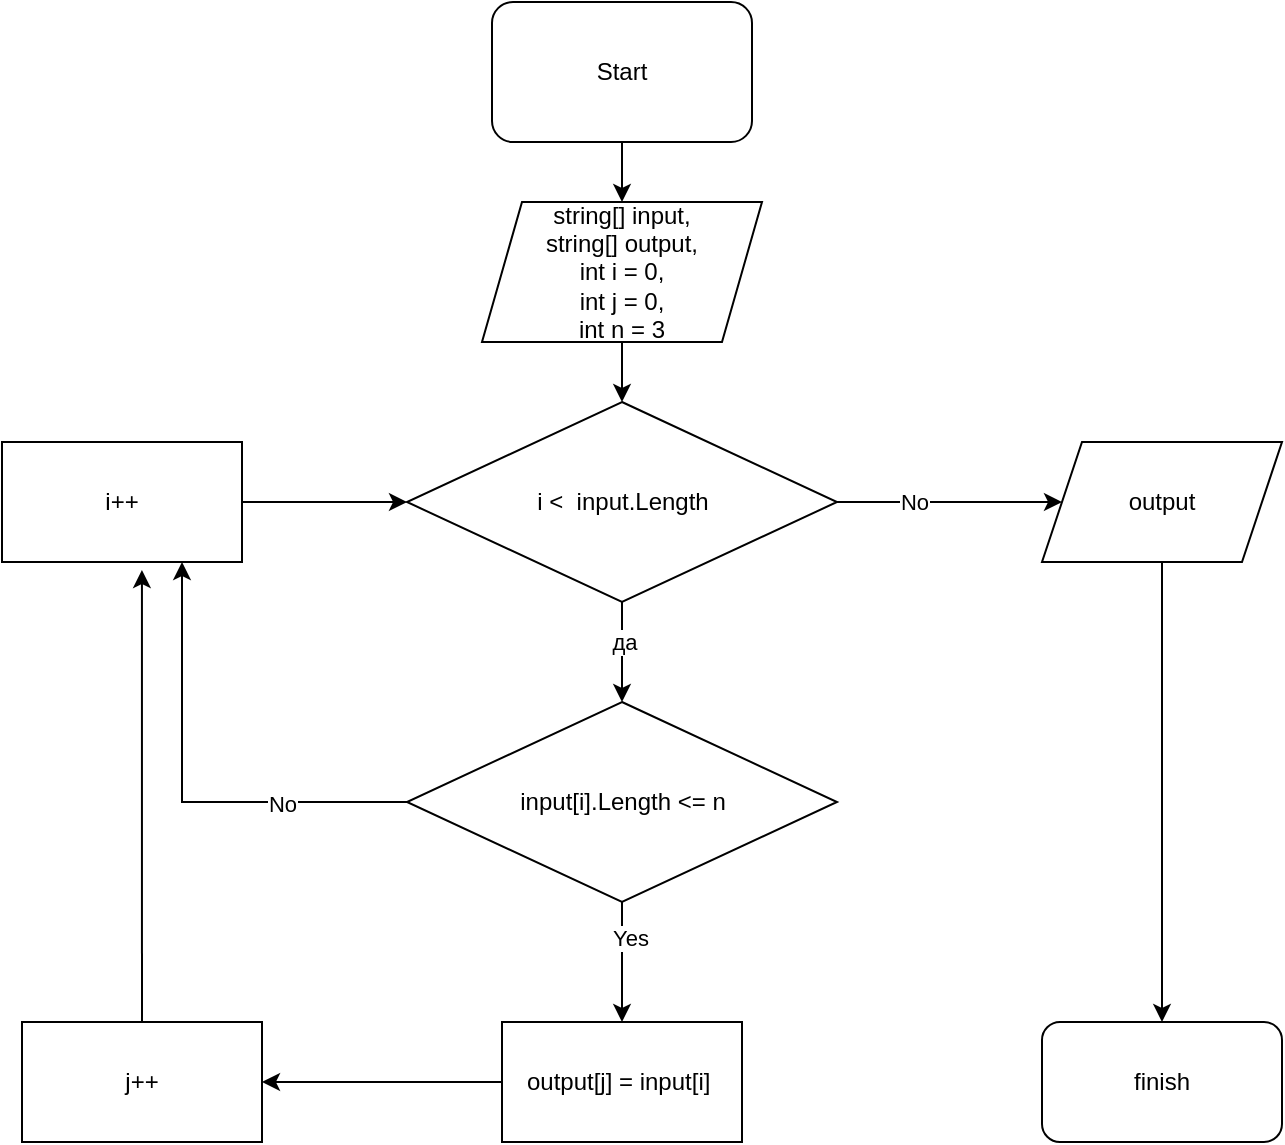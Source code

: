<mxfile>
    <diagram id="NDvxKf_Aai17WCFBkIJb" name="Page-1">
        <mxGraphModel dx="1059" dy="790" grid="1" gridSize="10" guides="1" tooltips="1" connect="1" arrows="1" fold="1" page="1" pageScale="1" pageWidth="827" pageHeight="1169" math="0" shadow="0">
            <root>
                <mxCell id="0"/>
                <mxCell id="1" parent="0"/>
                <mxCell id="C7w_M6VZB5JDLxpNxPmA-1" value="Start" style="rounded=1;whiteSpace=wrap;html=1;" parent="1" vertex="1">
                    <mxGeometry x="315" y="50" width="130" height="70" as="geometry"/>
                </mxCell>
                <mxCell id="C7w_M6VZB5JDLxpNxPmA-2" value="string[] input,&lt;br&gt;string[] output,&lt;br&gt;int i = 0,&lt;br&gt;int j = 0,&lt;br&gt;int n = 3" style="shape=parallelogram;perimeter=parallelogramPerimeter;whiteSpace=wrap;html=1;fixedSize=1;" parent="1" vertex="1">
                    <mxGeometry x="310" y="150" width="140" height="70" as="geometry"/>
                </mxCell>
                <mxCell id="C7w_M6VZB5JDLxpNxPmA-5" value="" style="edgeStyle=orthogonalEdgeStyle;rounded=0;orthogonalLoop=1;jettySize=auto;html=1;" parent="1" source="C7w_M6VZB5JDLxpNxPmA-3" target="C7w_M6VZB5JDLxpNxPmA-4" edge="1">
                    <mxGeometry relative="1" as="geometry"/>
                </mxCell>
                <mxCell id="C7w_M6VZB5JDLxpNxPmA-20" value="No" style="edgeLabel;html=1;align=center;verticalAlign=middle;resizable=0;points=[];" parent="C7w_M6VZB5JDLxpNxPmA-5" vertex="1" connectable="0">
                    <mxGeometry x="-0.327" relative="1" as="geometry">
                        <mxPoint as="offset"/>
                    </mxGeometry>
                </mxCell>
                <mxCell id="C7w_M6VZB5JDLxpNxPmA-19" value="" style="edgeStyle=orthogonalEdgeStyle;rounded=0;orthogonalLoop=1;jettySize=auto;html=1;" parent="1" source="C7w_M6VZB5JDLxpNxPmA-3" target="C7w_M6VZB5JDLxpNxPmA-18" edge="1">
                    <mxGeometry relative="1" as="geometry"/>
                </mxCell>
                <mxCell id="C7w_M6VZB5JDLxpNxPmA-21" value="да" style="edgeLabel;html=1;align=center;verticalAlign=middle;resizable=0;points=[];" parent="C7w_M6VZB5JDLxpNxPmA-19" vertex="1" connectable="0">
                    <mxGeometry x="-0.2" y="1" relative="1" as="geometry">
                        <mxPoint as="offset"/>
                    </mxGeometry>
                </mxCell>
                <mxCell id="C7w_M6VZB5JDLxpNxPmA-3" value="i &amp;lt; &amp;nbsp;input.Length" style="rhombus;whiteSpace=wrap;html=1;" parent="1" vertex="1">
                    <mxGeometry x="272.5" y="250" width="215" height="100" as="geometry"/>
                </mxCell>
                <mxCell id="C7w_M6VZB5JDLxpNxPmA-8" value="" style="edgeStyle=orthogonalEdgeStyle;rounded=0;orthogonalLoop=1;jettySize=auto;html=1;" parent="1" source="C7w_M6VZB5JDLxpNxPmA-4" target="C7w_M6VZB5JDLxpNxPmA-7" edge="1">
                    <mxGeometry relative="1" as="geometry"/>
                </mxCell>
                <mxCell id="C7w_M6VZB5JDLxpNxPmA-4" value="output" style="shape=parallelogram;perimeter=parallelogramPerimeter;whiteSpace=wrap;html=1;fixedSize=1;" parent="1" vertex="1">
                    <mxGeometry x="590" y="270" width="120" height="60" as="geometry"/>
                </mxCell>
                <mxCell id="C7w_M6VZB5JDLxpNxPmA-7" value="finish" style="rounded=1;whiteSpace=wrap;html=1;" parent="1" vertex="1">
                    <mxGeometry x="590" y="560" width="120" height="60" as="geometry"/>
                </mxCell>
                <mxCell id="C7w_M6VZB5JDLxpNxPmA-9" value="" style="endArrow=classic;html=1;rounded=0;exitX=0.5;exitY=1;exitDx=0;exitDy=0;entryX=0.5;entryY=0;entryDx=0;entryDy=0;" parent="1" source="C7w_M6VZB5JDLxpNxPmA-1" target="C7w_M6VZB5JDLxpNxPmA-2" edge="1">
                    <mxGeometry width="50" height="50" relative="1" as="geometry">
                        <mxPoint x="430" y="420" as="sourcePoint"/>
                        <mxPoint x="480" y="370" as="targetPoint"/>
                    </mxGeometry>
                </mxCell>
                <mxCell id="C7w_M6VZB5JDLxpNxPmA-10" value="" style="endArrow=classic;html=1;rounded=0;exitX=0.5;exitY=1;exitDx=0;exitDy=0;entryX=0.5;entryY=0;entryDx=0;entryDy=0;" parent="1" source="C7w_M6VZB5JDLxpNxPmA-2" target="C7w_M6VZB5JDLxpNxPmA-3" edge="1">
                    <mxGeometry width="50" height="50" relative="1" as="geometry">
                        <mxPoint x="430" y="420" as="sourcePoint"/>
                        <mxPoint x="480" y="370" as="targetPoint"/>
                    </mxGeometry>
                </mxCell>
                <mxCell id="C7w_M6VZB5JDLxpNxPmA-23" value="" style="edgeStyle=orthogonalEdgeStyle;rounded=0;orthogonalLoop=1;jettySize=auto;html=1;" parent="1" source="C7w_M6VZB5JDLxpNxPmA-18" target="C7w_M6VZB5JDLxpNxPmA-22" edge="1">
                    <mxGeometry relative="1" as="geometry"/>
                </mxCell>
                <mxCell id="C7w_M6VZB5JDLxpNxPmA-24" value="Yes" style="edgeLabel;html=1;align=center;verticalAlign=middle;resizable=0;points=[];" parent="C7w_M6VZB5JDLxpNxPmA-23" vertex="1" connectable="0">
                    <mxGeometry x="-0.4" y="4" relative="1" as="geometry">
                        <mxPoint as="offset"/>
                    </mxGeometry>
                </mxCell>
                <mxCell id="C7w_M6VZB5JDLxpNxPmA-28" value="" style="edgeStyle=orthogonalEdgeStyle;rounded=0;orthogonalLoop=1;jettySize=auto;html=1;" parent="1" source="C7w_M6VZB5JDLxpNxPmA-18" target="C7w_M6VZB5JDLxpNxPmA-27" edge="1">
                    <mxGeometry relative="1" as="geometry">
                        <Array as="points">
                            <mxPoint x="160" y="450"/>
                        </Array>
                    </mxGeometry>
                </mxCell>
                <mxCell id="C7w_M6VZB5JDLxpNxPmA-29" value="No" style="edgeLabel;html=1;align=center;verticalAlign=middle;resizable=0;points=[];" parent="C7w_M6VZB5JDLxpNxPmA-28" vertex="1" connectable="0">
                    <mxGeometry x="-0.021" y="-3" relative="1" as="geometry">
                        <mxPoint x="47" y="2" as="offset"/>
                    </mxGeometry>
                </mxCell>
                <mxCell id="C7w_M6VZB5JDLxpNxPmA-18" value="input[i].Length &amp;lt;= n" style="rhombus;whiteSpace=wrap;html=1;" parent="1" vertex="1">
                    <mxGeometry x="272.5" y="400" width="215" height="100" as="geometry"/>
                </mxCell>
                <mxCell id="C7w_M6VZB5JDLxpNxPmA-22" value="output[j] = input[i]&amp;nbsp;" style="whiteSpace=wrap;html=1;" parent="1" vertex="1">
                    <mxGeometry x="320" y="560" width="120" height="60" as="geometry"/>
                </mxCell>
                <mxCell id="3" value="" style="edgeStyle=none;html=1;" edge="1" parent="1" source="C7w_M6VZB5JDLxpNxPmA-27" target="C7w_M6VZB5JDLxpNxPmA-3">
                    <mxGeometry relative="1" as="geometry"/>
                </mxCell>
                <mxCell id="C7w_M6VZB5JDLxpNxPmA-27" value="i++" style="whiteSpace=wrap;html=1;" parent="1" vertex="1">
                    <mxGeometry x="70" y="270" width="120" height="60" as="geometry"/>
                </mxCell>
                <mxCell id="2" style="edgeStyle=none;html=1;entryX=0.583;entryY=1.067;entryDx=0;entryDy=0;entryPerimeter=0;" edge="1" parent="1" source="C7w_M6VZB5JDLxpNxPmA-32" target="C7w_M6VZB5JDLxpNxPmA-27">
                    <mxGeometry relative="1" as="geometry"/>
                </mxCell>
                <mxCell id="C7w_M6VZB5JDLxpNxPmA-32" value="j++" style="rounded=0;whiteSpace=wrap;html=1;" parent="1" vertex="1">
                    <mxGeometry x="80" y="560" width="120" height="60" as="geometry"/>
                </mxCell>
                <mxCell id="C7w_M6VZB5JDLxpNxPmA-33" value="" style="endArrow=classic;html=1;rounded=0;exitX=0;exitY=0.5;exitDx=0;exitDy=0;entryX=1;entryY=0.5;entryDx=0;entryDy=0;" parent="1" source="C7w_M6VZB5JDLxpNxPmA-22" target="C7w_M6VZB5JDLxpNxPmA-32" edge="1">
                    <mxGeometry width="50" height="50" relative="1" as="geometry">
                        <mxPoint x="470" y="440" as="sourcePoint"/>
                        <mxPoint x="520" y="390" as="targetPoint"/>
                    </mxGeometry>
                </mxCell>
            </root>
        </mxGraphModel>
    </diagram>
</mxfile>